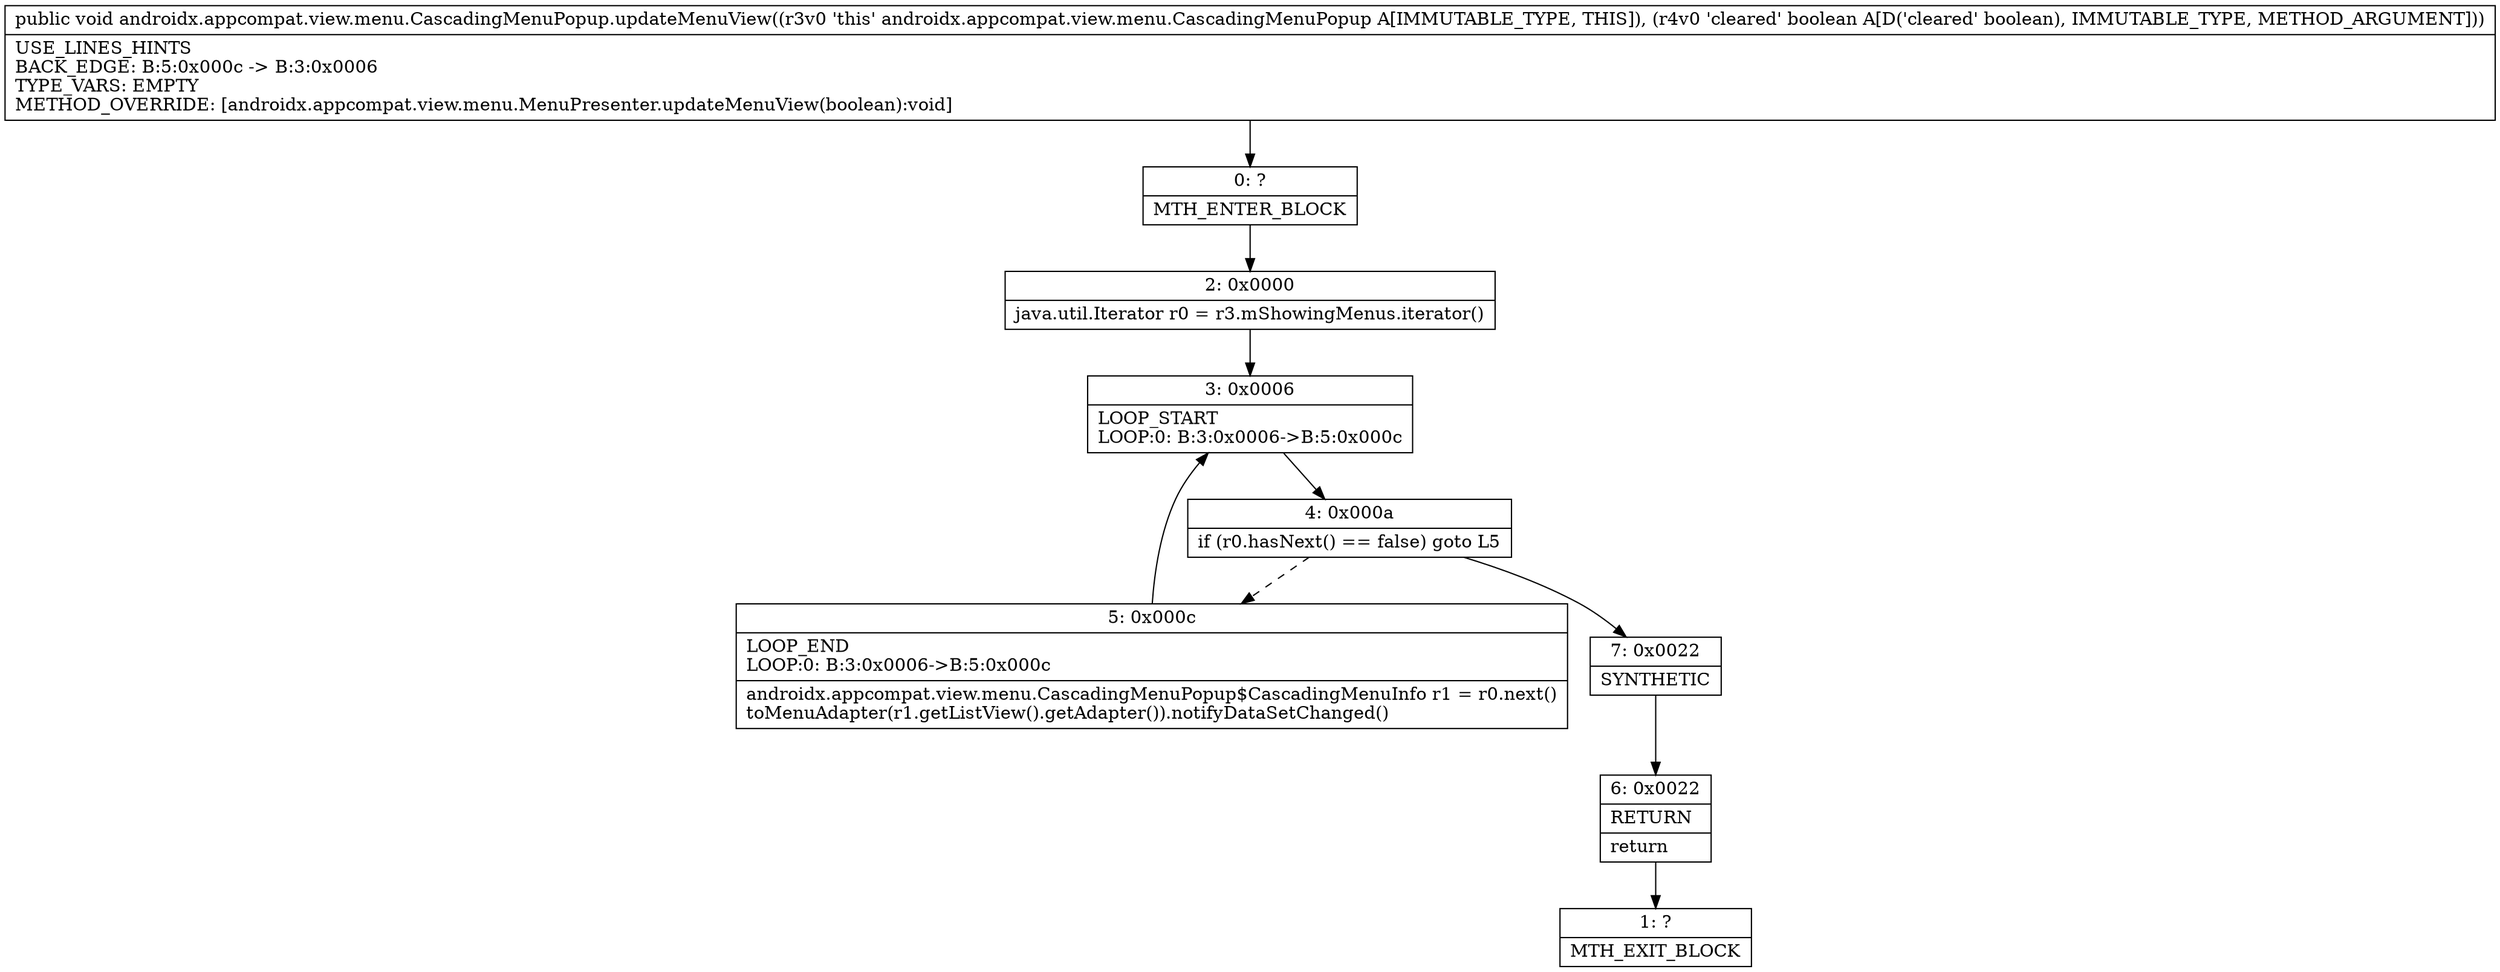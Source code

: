 digraph "CFG forandroidx.appcompat.view.menu.CascadingMenuPopup.updateMenuView(Z)V" {
Node_0 [shape=record,label="{0\:\ ?|MTH_ENTER_BLOCK\l}"];
Node_2 [shape=record,label="{2\:\ 0x0000|java.util.Iterator r0 = r3.mShowingMenus.iterator()\l}"];
Node_3 [shape=record,label="{3\:\ 0x0006|LOOP_START\lLOOP:0: B:3:0x0006\-\>B:5:0x000c\l}"];
Node_4 [shape=record,label="{4\:\ 0x000a|if (r0.hasNext() == false) goto L5\l}"];
Node_5 [shape=record,label="{5\:\ 0x000c|LOOP_END\lLOOP:0: B:3:0x0006\-\>B:5:0x000c\l|androidx.appcompat.view.menu.CascadingMenuPopup$CascadingMenuInfo r1 = r0.next()\ltoMenuAdapter(r1.getListView().getAdapter()).notifyDataSetChanged()\l}"];
Node_7 [shape=record,label="{7\:\ 0x0022|SYNTHETIC\l}"];
Node_6 [shape=record,label="{6\:\ 0x0022|RETURN\l|return\l}"];
Node_1 [shape=record,label="{1\:\ ?|MTH_EXIT_BLOCK\l}"];
MethodNode[shape=record,label="{public void androidx.appcompat.view.menu.CascadingMenuPopup.updateMenuView((r3v0 'this' androidx.appcompat.view.menu.CascadingMenuPopup A[IMMUTABLE_TYPE, THIS]), (r4v0 'cleared' boolean A[D('cleared' boolean), IMMUTABLE_TYPE, METHOD_ARGUMENT]))  | USE_LINES_HINTS\lBACK_EDGE: B:5:0x000c \-\> B:3:0x0006\lTYPE_VARS: EMPTY\lMETHOD_OVERRIDE: [androidx.appcompat.view.menu.MenuPresenter.updateMenuView(boolean):void]\l}"];
MethodNode -> Node_0;Node_0 -> Node_2;
Node_2 -> Node_3;
Node_3 -> Node_4;
Node_4 -> Node_5[style=dashed];
Node_4 -> Node_7;
Node_5 -> Node_3;
Node_7 -> Node_6;
Node_6 -> Node_1;
}

